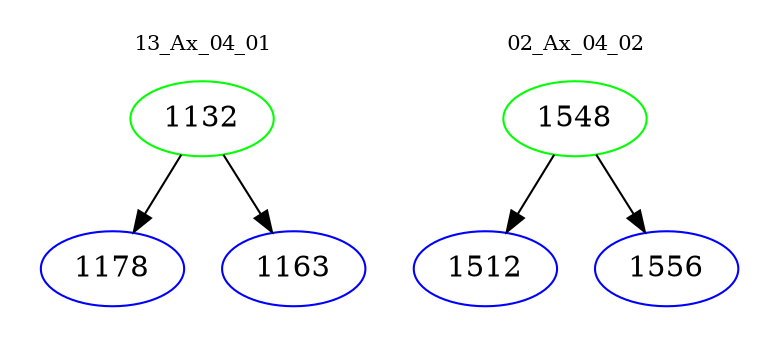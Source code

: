 digraph{
subgraph cluster_0 {
color = white
label = "13_Ax_04_01";
fontsize=10;
T0_1132 [label="1132", color="green"]
T0_1132 -> T0_1178 [color="black"]
T0_1178 [label="1178", color="blue"]
T0_1132 -> T0_1163 [color="black"]
T0_1163 [label="1163", color="blue"]
}
subgraph cluster_1 {
color = white
label = "02_Ax_04_02";
fontsize=10;
T1_1548 [label="1548", color="green"]
T1_1548 -> T1_1512 [color="black"]
T1_1512 [label="1512", color="blue"]
T1_1548 -> T1_1556 [color="black"]
T1_1556 [label="1556", color="blue"]
}
}
